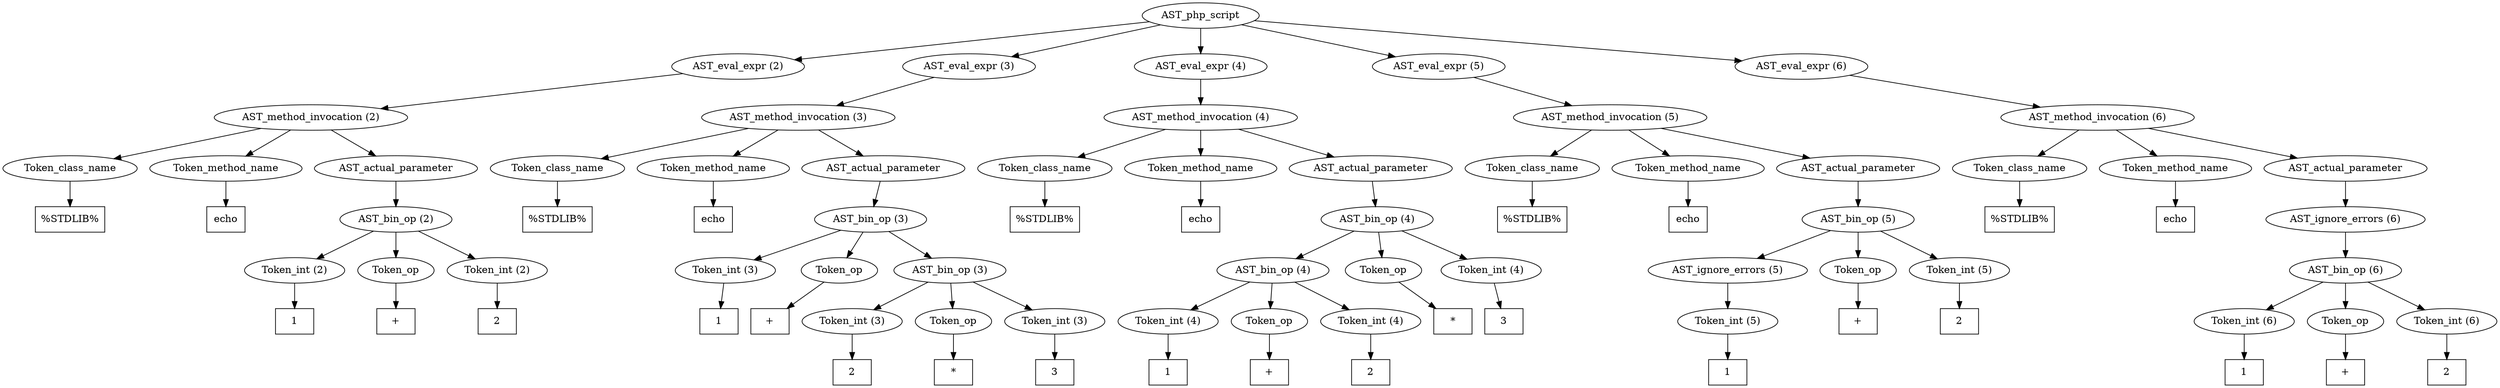 /*
 * AST in dot format generated by phc -- the PHP compiler
 */

digraph AST {
node_0 [label="AST_php_script"];
node_1 [label="AST_eval_expr (2)"];
node_2 [label="AST_method_invocation (2)"];
node_3 [label="Token_class_name"];
node_4 [label="%STDLIB%", shape=box]
node_3 -> node_4;
node_5 [label="Token_method_name"];
node_6 [label="echo", shape=box]
node_5 -> node_6;
node_7 [label="AST_actual_parameter"];
node_8 [label="AST_bin_op (2)"];
node_9 [label="Token_int (2)"];
node_10 [label="1", shape=box]
node_9 -> node_10;
node_11 [label="Token_op"];
node_12 [label="+", shape=box]
node_11 -> node_12;
node_13 [label="Token_int (2)"];
node_14 [label="2", shape=box]
node_13 -> node_14;
node_8 -> node_13;
node_8 -> node_11;
node_8 -> node_9;
node_7 -> node_8;
node_2 -> node_7;
node_2 -> node_5;
node_2 -> node_3;
node_1 -> node_2;
node_15 [label="AST_eval_expr (3)"];
node_16 [label="AST_method_invocation (3)"];
node_17 [label="Token_class_name"];
node_18 [label="%STDLIB%", shape=box]
node_17 -> node_18;
node_19 [label="Token_method_name"];
node_20 [label="echo", shape=box]
node_19 -> node_20;
node_21 [label="AST_actual_parameter"];
node_22 [label="AST_bin_op (3)"];
node_23 [label="Token_int (3)"];
node_24 [label="1", shape=box]
node_23 -> node_24;
node_25 [label="Token_op"];
node_26 [label="+", shape=box]
node_25 -> node_26;
node_27 [label="AST_bin_op (3)"];
node_28 [label="Token_int (3)"];
node_29 [label="2", shape=box]
node_28 -> node_29;
node_30 [label="Token_op"];
node_31 [label="*", shape=box]
node_30 -> node_31;
node_32 [label="Token_int (3)"];
node_33 [label="3", shape=box]
node_32 -> node_33;
node_27 -> node_32;
node_27 -> node_30;
node_27 -> node_28;
node_22 -> node_27;
node_22 -> node_25;
node_22 -> node_23;
node_21 -> node_22;
node_16 -> node_21;
node_16 -> node_19;
node_16 -> node_17;
node_15 -> node_16;
node_34 [label="AST_eval_expr (4)"];
node_35 [label="AST_method_invocation (4)"];
node_36 [label="Token_class_name"];
node_37 [label="%STDLIB%", shape=box]
node_36 -> node_37;
node_38 [label="Token_method_name"];
node_39 [label="echo", shape=box]
node_38 -> node_39;
node_40 [label="AST_actual_parameter"];
node_41 [label="AST_bin_op (4)"];
node_42 [label="AST_bin_op (4)"];
node_43 [label="Token_int (4)"];
node_44 [label="1", shape=box]
node_43 -> node_44;
node_45 [label="Token_op"];
node_46 [label="+", shape=box]
node_45 -> node_46;
node_47 [label="Token_int (4)"];
node_48 [label="2", shape=box]
node_47 -> node_48;
node_42 -> node_47;
node_42 -> node_45;
node_42 -> node_43;
node_49 [label="Token_op"];
node_50 [label="*", shape=box]
node_49 -> node_50;
node_51 [label="Token_int (4)"];
node_52 [label="3", shape=box]
node_51 -> node_52;
node_41 -> node_51;
node_41 -> node_49;
node_41 -> node_42;
node_40 -> node_41;
node_35 -> node_40;
node_35 -> node_38;
node_35 -> node_36;
node_34 -> node_35;
node_53 [label="AST_eval_expr (5)"];
node_54 [label="AST_method_invocation (5)"];
node_55 [label="Token_class_name"];
node_56 [label="%STDLIB%", shape=box]
node_55 -> node_56;
node_57 [label="Token_method_name"];
node_58 [label="echo", shape=box]
node_57 -> node_58;
node_59 [label="AST_actual_parameter"];
node_60 [label="AST_bin_op (5)"];
node_61 [label="AST_ignore_errors (5)"];
node_62 [label="Token_int (5)"];
node_63 [label="1", shape=box]
node_62 -> node_63;
node_61 -> node_62;
node_64 [label="Token_op"];
node_65 [label="+", shape=box]
node_64 -> node_65;
node_66 [label="Token_int (5)"];
node_67 [label="2", shape=box]
node_66 -> node_67;
node_60 -> node_66;
node_60 -> node_64;
node_60 -> node_61;
node_59 -> node_60;
node_54 -> node_59;
node_54 -> node_57;
node_54 -> node_55;
node_53 -> node_54;
node_68 [label="AST_eval_expr (6)"];
node_69 [label="AST_method_invocation (6)"];
node_70 [label="Token_class_name"];
node_71 [label="%STDLIB%", shape=box]
node_70 -> node_71;
node_72 [label="Token_method_name"];
node_73 [label="echo", shape=box]
node_72 -> node_73;
node_74 [label="AST_actual_parameter"];
node_75 [label="AST_ignore_errors (6)"];
node_76 [label="AST_bin_op (6)"];
node_77 [label="Token_int (6)"];
node_78 [label="1", shape=box]
node_77 -> node_78;
node_79 [label="Token_op"];
node_80 [label="+", shape=box]
node_79 -> node_80;
node_81 [label="Token_int (6)"];
node_82 [label="2", shape=box]
node_81 -> node_82;
node_76 -> node_81;
node_76 -> node_79;
node_76 -> node_77;
node_75 -> node_76;
node_74 -> node_75;
node_69 -> node_74;
node_69 -> node_72;
node_69 -> node_70;
node_68 -> node_69;
node_0 -> node_68;
node_0 -> node_53;
node_0 -> node_34;
node_0 -> node_15;
node_0 -> node_1;
}
